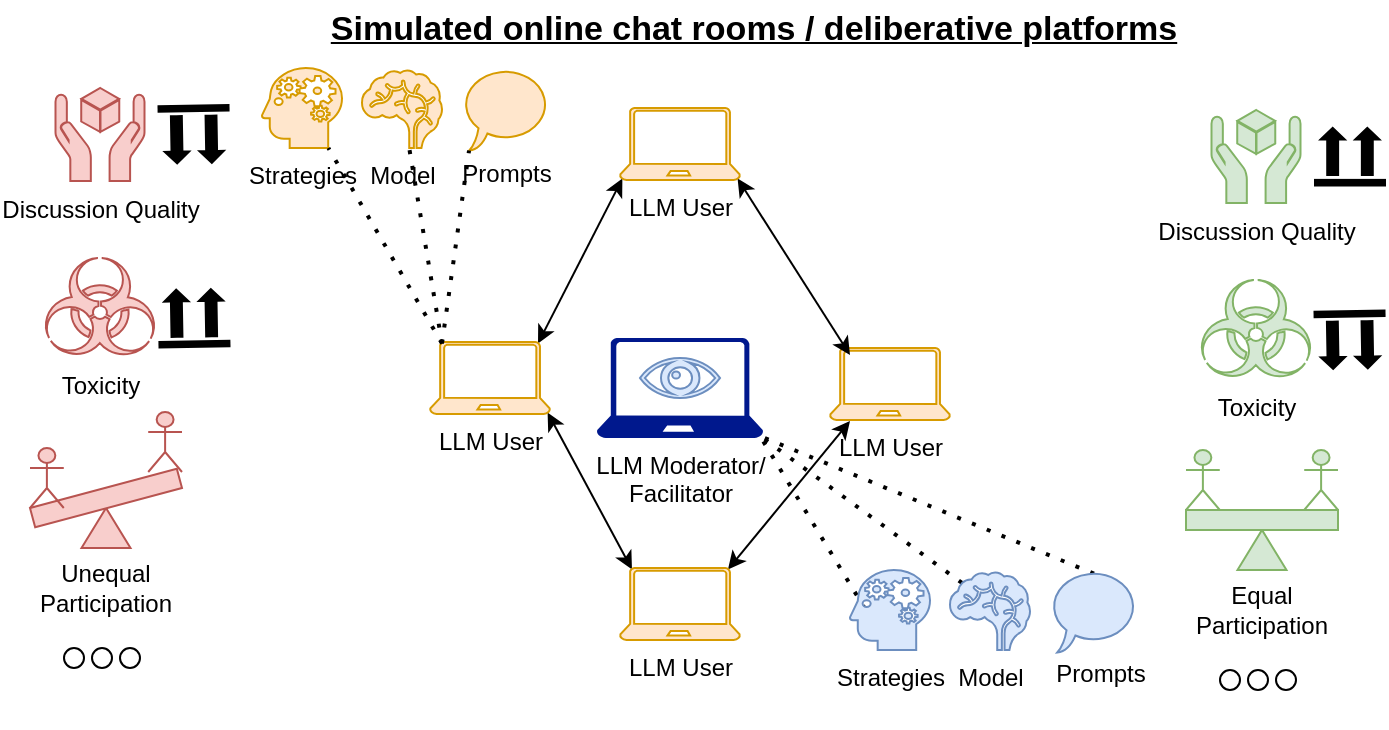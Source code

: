 <mxfile version="24.7.17">
  <diagram name="Page-1" id="kuyQ8Ffgp0a_dQGPY02l">
    <mxGraphModel dx="1478" dy="943" grid="1" gridSize="10" guides="1" tooltips="1" connect="1" arrows="1" fold="1" page="1" pageScale="1" pageWidth="850" pageHeight="1100" math="0" shadow="0">
      <root>
        <mxCell id="0" />
        <mxCell id="1" parent="0" />
        <mxCell id="Ns06nyAxxZCVgoRq7tHa-11" value="" style="endArrow=classic;startArrow=classic;html=1;rounded=0;entryX=0.1;entryY=0.02;entryDx=0;entryDy=0;entryPerimeter=0;exitX=0.98;exitY=0.98;exitDx=0;exitDy=0;exitPerimeter=0;" parent="1" source="8N-HG8ODMe7yR5lK4It6-2" target="8N-HG8ODMe7yR5lK4It6-6" edge="1">
          <mxGeometry width="50" height="50" relative="1" as="geometry">
            <mxPoint x="266" y="218.333" as="sourcePoint" />
            <mxPoint x="326" y="291.667" as="targetPoint" />
          </mxGeometry>
        </mxCell>
        <mxCell id="Ns06nyAxxZCVgoRq7tHa-46" value="" style="endArrow=none;dashed=1;html=1;dashPattern=1 3;strokeWidth=2;rounded=0;exitX=0.5;exitY=0.045;exitDx=0;exitDy=0;exitPerimeter=0;entryX=0.98;entryY=0.98;entryDx=0;entryDy=0;entryPerimeter=0;" parent="1" source="Ns06nyAxxZCVgoRq7tHa-39" target="Ns06nyAxxZCVgoRq7tHa-34" edge="1">
          <mxGeometry width="50" height="50" relative="1" as="geometry">
            <mxPoint x="354" y="98" as="sourcePoint" />
            <mxPoint x="465" y="195" as="targetPoint" />
          </mxGeometry>
        </mxCell>
        <mxCell id="Ns06nyAxxZCVgoRq7tHa-45" value="" style="endArrow=none;dashed=1;html=1;dashPattern=1 3;strokeWidth=2;rounded=0;exitX=0.15;exitY=0.135;exitDx=0;exitDy=0;exitPerimeter=0;entryX=0.98;entryY=0.98;entryDx=0;entryDy=0;entryPerimeter=0;" parent="1" source="Ns06nyAxxZCVgoRq7tHa-37" target="Ns06nyAxxZCVgoRq7tHa-34" edge="1">
          <mxGeometry width="50" height="50" relative="1" as="geometry">
            <mxPoint x="344" y="88" as="sourcePoint" />
            <mxPoint x="455" y="185" as="targetPoint" />
          </mxGeometry>
        </mxCell>
        <mxCell id="Ns06nyAxxZCVgoRq7tHa-44" value="" style="endArrow=none;dashed=1;html=1;dashPattern=1 3;strokeWidth=2;rounded=0;exitX=0.5;exitY=1;exitDx=0;exitDy=0;exitPerimeter=0;entryX=0.98;entryY=0.98;entryDx=0;entryDy=0;entryPerimeter=0;" parent="1" source="Ns06nyAxxZCVgoRq7tHa-36" target="Ns06nyAxxZCVgoRq7tHa-34" edge="1">
          <mxGeometry width="50" height="50" relative="1" as="geometry">
            <mxPoint x="364" y="290" as="sourcePoint" />
            <mxPoint x="414" y="240" as="targetPoint" />
          </mxGeometry>
        </mxCell>
        <mxCell id="Ns06nyAxxZCVgoRq7tHa-31" value="&lt;b&gt;&lt;u&gt;&lt;font style=&quot;font-size: 17px;&quot;&gt;Simulated online chat rooms / deliberative platforms&lt;/font&gt;&lt;/u&gt;&lt;/b&gt;" style="text;html=1;align=center;verticalAlign=middle;whiteSpace=wrap;rounded=0;" parent="1" vertex="1">
          <mxGeometry x="146" y="6" width="464" height="30" as="geometry" />
        </mxCell>
        <mxCell id="Ns06nyAxxZCVgoRq7tHa-63" value="" style="group" parent="1" vertex="1" connectable="0">
          <mxGeometry x="368" y="40" width="326" height="330" as="geometry" />
        </mxCell>
        <mxCell id="Ns06nyAxxZCVgoRq7tHa-32" value="" style="group" parent="Ns06nyAxxZCVgoRq7tHa-63" vertex="1" connectable="0">
          <mxGeometry y="20" width="326" height="310" as="geometry" />
        </mxCell>
        <mxCell id="Ns06nyAxxZCVgoRq7tHa-47" value="" style="shape=mxgraph.signs.safety.store_right_up_1;html=1;pointerEvents=1;fillColor=#000000;strokeColor=none;verticalLabelPosition=bottom;verticalAlign=top;align=center;sketch=0;rotation=-181;" parent="Ns06nyAxxZCVgoRq7tHa-32" vertex="1">
          <mxGeometry x="290" y="101" width="36" height="30" as="geometry" />
        </mxCell>
        <mxCell id="Ns06nyAxxZCVgoRq7tHa-48" value="Toxicity" style="shape=mxgraph.signs.safety.biohazard;html=1;pointerEvents=1;fillColor=#d5e8d4;strokeColor=#82b366;verticalLabelPosition=bottom;verticalAlign=top;align=center;sketch=0;" parent="Ns06nyAxxZCVgoRq7tHa-32" vertex="1">
          <mxGeometry x="232" y="86" width="58" height="50" as="geometry" />
        </mxCell>
        <mxCell id="Ns06nyAxxZCVgoRq7tHa-49" value="Discussion Quality" style="shape=mxgraph.signs.safety.handle_with_care;html=1;pointerEvents=1;fillColor=#d5e8d4;strokeColor=#82b366;verticalLabelPosition=bottom;verticalAlign=top;align=center;sketch=0;" parent="Ns06nyAxxZCVgoRq7tHa-32" vertex="1">
          <mxGeometry x="238.75" y="1" width="44.5" height="46.5" as="geometry" />
        </mxCell>
        <mxCell id="Ns06nyAxxZCVgoRq7tHa-50" value="" style="shape=mxgraph.signs.safety.store_right_up_1;html=1;pointerEvents=1;fillColor=#000000;strokeColor=none;verticalLabelPosition=bottom;verticalAlign=top;align=center;sketch=0;rotation=0;" parent="Ns06nyAxxZCVgoRq7tHa-32" vertex="1">
          <mxGeometry x="290" y="9.25" width="36" height="30" as="geometry" />
        </mxCell>
        <mxCell id="Ns06nyAxxZCVgoRq7tHa-57" value="" style="group;" parent="Ns06nyAxxZCVgoRq7tHa-32" vertex="1" connectable="0">
          <mxGeometry x="226" y="171" width="76" height="60" as="geometry" />
        </mxCell>
        <mxCell id="Ns06nyAxxZCVgoRq7tHa-53" value="" style="verticalLabelPosition=bottom;verticalAlign=top;html=1;shape=mxgraph.basic.acute_triangle;dx=0.5;fillColor=#d5e8d4;strokeColor=#82b366;" parent="Ns06nyAxxZCVgoRq7tHa-57" vertex="1">
          <mxGeometry x="25.756" y="40" width="24.489" height="20" as="geometry" />
        </mxCell>
        <mxCell id="Ns06nyAxxZCVgoRq7tHa-54" value="" style="verticalLabelPosition=bottom;verticalAlign=top;html=1;shape=mxgraph.basic.rect;fillColor2=none;strokeWidth=1;size=20;indent=5;fillColor=#d5e8d4;strokeColor=#82b366;" parent="Ns06nyAxxZCVgoRq7tHa-57" vertex="1">
          <mxGeometry y="30" width="76" height="10" as="geometry" />
        </mxCell>
        <mxCell id="Ns06nyAxxZCVgoRq7tHa-55" value="" style="shape=umlActor;verticalLabelPosition=bottom;verticalAlign=top;html=1;outlineConnect=0;fillColor=#d5e8d4;strokeColor=#82b366;" parent="Ns06nyAxxZCVgoRq7tHa-57" vertex="1">
          <mxGeometry width="16.889" height="30" as="geometry" />
        </mxCell>
        <mxCell id="Ns06nyAxxZCVgoRq7tHa-56" value="" style="shape=umlActor;verticalLabelPosition=bottom;verticalAlign=top;html=1;outlineConnect=0;fillColor=#d5e8d4;strokeColor=#82b366;" parent="Ns06nyAxxZCVgoRq7tHa-57" vertex="1">
          <mxGeometry x="59.111" width="16.889" height="30" as="geometry" />
        </mxCell>
        <mxCell id="Ns06nyAxxZCVgoRq7tHa-58" value="Equal Participation" style="text;html=1;align=center;verticalAlign=middle;whiteSpace=wrap;rounded=0;" parent="Ns06nyAxxZCVgoRq7tHa-32" vertex="1">
          <mxGeometry x="229" y="241" width="70" height="20" as="geometry" />
        </mxCell>
        <mxCell id="Ns06nyAxxZCVgoRq7tHa-59" value="" style="ellipse;whiteSpace=wrap;html=1;" parent="Ns06nyAxxZCVgoRq7tHa-32" vertex="1">
          <mxGeometry x="243" y="281" width="10" height="10" as="geometry" />
        </mxCell>
        <mxCell id="Ns06nyAxxZCVgoRq7tHa-36" value="Strategies" style="shape=mxgraph.signs.healthcare.mental_health;html=1;pointerEvents=1;fillColor=#dae8fc;strokeColor=#6c8ebf;verticalLabelPosition=bottom;verticalAlign=top;align=center;sketch=0;" parent="Ns06nyAxxZCVgoRq7tHa-32" vertex="1">
          <mxGeometry x="58" y="231" width="40" height="40" as="geometry" />
        </mxCell>
        <mxCell id="Ns06nyAxxZCVgoRq7tHa-37" value="Model" style="shape=mxgraph.signs.healthcare.brain;html=1;pointerEvents=1;fillColor=#dae8fc;strokeColor=#6c8ebf;verticalLabelPosition=bottom;verticalAlign=top;align=center;sketch=0;" parent="Ns06nyAxxZCVgoRq7tHa-32" vertex="1">
          <mxGeometry x="108" y="232.25" width="40" height="38.75" as="geometry" />
        </mxCell>
        <mxCell id="Ns06nyAxxZCVgoRq7tHa-39" value="" style="whiteSpace=wrap;html=1;shape=mxgraph.basic.oval_callout;fillColor=#dae8fc;strokeColor=#6c8ebf;" parent="Ns06nyAxxZCVgoRq7tHa-32" vertex="1">
          <mxGeometry x="158" y="231" width="44" height="41.25" as="geometry" />
        </mxCell>
        <mxCell id="Ns06nyAxxZCVgoRq7tHa-40" value="Prompts" style="text;html=1;align=center;verticalAlign=middle;resizable=0;points=[];autosize=1;" parent="Ns06nyAxxZCVgoRq7tHa-32" vertex="1">
          <mxGeometry x="148" y="268" width="70" height="30" as="geometry" />
        </mxCell>
        <mxCell id="8N-HG8ODMe7yR5lK4It6-5" value="LLM User" style="sketch=0;aspect=fixed;pointerEvents=1;shadow=0;dashed=0;html=1;strokeColor=#d79b00;labelPosition=center;verticalLabelPosition=bottom;verticalAlign=top;align=center;fillColor=#ffe6cc;shape=mxgraph.azure.laptop" parent="Ns06nyAxxZCVgoRq7tHa-32" vertex="1">
          <mxGeometry x="48" y="120" width="60" height="36" as="geometry" />
        </mxCell>
        <mxCell id="Ns06nyAxxZCVgoRq7tHa-61" value="" style="ellipse;whiteSpace=wrap;html=1;" parent="Ns06nyAxxZCVgoRq7tHa-63" vertex="1">
          <mxGeometry x="257" y="301" width="10" height="10" as="geometry" />
        </mxCell>
        <mxCell id="Ns06nyAxxZCVgoRq7tHa-62" value="" style="ellipse;whiteSpace=wrap;html=1;" parent="Ns06nyAxxZCVgoRq7tHa-63" vertex="1">
          <mxGeometry x="271" y="301" width="10" height="10" as="geometry" />
        </mxCell>
        <mxCell id="Ns06nyAxxZCVgoRq7tHa-8" value="" style="endArrow=classic;startArrow=classic;html=1;rounded=0;exitX=0.9;exitY=0.02;exitDx=0;exitDy=0;exitPerimeter=0;entryX=0.02;entryY=0.98;entryDx=0;entryDy=0;entryPerimeter=0;" parent="1" source="8N-HG8ODMe7yR5lK4It6-2" target="8N-HG8ODMe7yR5lK4It6-3" edge="1">
          <mxGeometry width="50" height="50" relative="1" as="geometry">
            <mxPoint x="266" y="181.667" as="sourcePoint" />
            <mxPoint x="326" y="108.333" as="targetPoint" />
          </mxGeometry>
        </mxCell>
        <mxCell id="Ns06nyAxxZCVgoRq7tHa-12" value="" style="endArrow=classic;startArrow=classic;html=1;rounded=0;exitX=0.9;exitY=0.02;exitDx=0;exitDy=0;exitPerimeter=0;" parent="1" source="8N-HG8ODMe7yR5lK4It6-6" edge="1">
          <mxGeometry width="50" height="50" relative="1" as="geometry">
            <mxPoint x="356" y="293.5" as="sourcePoint" />
            <mxPoint x="426" y="216.5" as="targetPoint" />
          </mxGeometry>
        </mxCell>
        <mxCell id="Ns06nyAxxZCVgoRq7tHa-34" value="LLM Moderator/&lt;div&gt;Facilitator&lt;/div&gt;" style="sketch=0;aspect=fixed;pointerEvents=1;shadow=0;dashed=0;html=1;strokeColor=none;labelPosition=center;verticalLabelPosition=bottom;verticalAlign=top;align=center;fillColor=#00188D;shape=mxgraph.azure.laptop" parent="1" vertex="1">
          <mxGeometry x="299.33" y="175" width="83.33" height="50" as="geometry" />
        </mxCell>
        <mxCell id="Ns06nyAxxZCVgoRq7tHa-35" value="" style="shape=mxgraph.signs.healthcare.eye;html=1;pointerEvents=1;fillColor=#dae8fc;strokeColor=#6c8ebf;verticalLabelPosition=bottom;verticalAlign=top;align=center;sketch=0;" parent="1" vertex="1">
          <mxGeometry x="321" y="185" width="40" height="20" as="geometry" />
        </mxCell>
        <mxCell id="8N-HG8ODMe7yR5lK4It6-2" value="LLM User" style="sketch=0;aspect=fixed;pointerEvents=1;shadow=0;dashed=0;html=1;strokeColor=#d79b00;labelPosition=center;verticalLabelPosition=bottom;verticalAlign=top;align=center;fillColor=#ffe6cc;shape=mxgraph.azure.laptop" parent="1" vertex="1">
          <mxGeometry x="216" y="177" width="60" height="36" as="geometry" />
        </mxCell>
        <mxCell id="8N-HG8ODMe7yR5lK4It6-4" value="" style="endArrow=classic;startArrow=classic;html=1;rounded=0;entryX=0.98;entryY=0.98;entryDx=0;entryDy=0;entryPerimeter=0;" parent="1" target="8N-HG8ODMe7yR5lK4It6-3" edge="1">
          <mxGeometry width="50" height="50" relative="1" as="geometry">
            <mxPoint x="426" y="183.5" as="sourcePoint" />
            <mxPoint x="356" y="106.5" as="targetPoint" />
          </mxGeometry>
        </mxCell>
        <mxCell id="8N-HG8ODMe7yR5lK4It6-3" value="LLM User" style="sketch=0;aspect=fixed;pointerEvents=1;shadow=0;dashed=0;html=1;strokeColor=#d79b00;labelPosition=center;verticalLabelPosition=bottom;verticalAlign=top;align=center;fillColor=#ffe6cc;shape=mxgraph.azure.laptop" parent="1" vertex="1">
          <mxGeometry x="310.99" y="60" width="60" height="36" as="geometry" />
        </mxCell>
        <mxCell id="8N-HG8ODMe7yR5lK4It6-6" value="LLM User" style="sketch=0;aspect=fixed;pointerEvents=1;shadow=0;dashed=0;html=1;strokeColor=#d79b00;labelPosition=center;verticalLabelPosition=bottom;verticalAlign=top;align=center;fillColor=#ffe6cc;shape=mxgraph.azure.laptop" parent="1" vertex="1">
          <mxGeometry x="310.99" y="290" width="60" height="36" as="geometry" />
        </mxCell>
        <mxCell id="8N-HG8ODMe7yR5lK4It6-7" value="Strategies" style="shape=mxgraph.signs.healthcare.mental_health;html=1;pointerEvents=1;fillColor=#ffe6cc;strokeColor=#d79b00;verticalLabelPosition=bottom;verticalAlign=top;align=center;sketch=0;" parent="1" vertex="1">
          <mxGeometry x="132" y="40" width="40" height="40" as="geometry" />
        </mxCell>
        <mxCell id="8N-HG8ODMe7yR5lK4It6-8" value="Model" style="shape=mxgraph.signs.healthcare.brain;html=1;pointerEvents=1;fillColor=#ffe6cc;strokeColor=#d79b00;verticalLabelPosition=bottom;verticalAlign=top;align=center;sketch=0;" parent="1" vertex="1">
          <mxGeometry x="182" y="41.25" width="40" height="38.75" as="geometry" />
        </mxCell>
        <mxCell id="8N-HG8ODMe7yR5lK4It6-9" value="" style="whiteSpace=wrap;html=1;shape=mxgraph.basic.oval_callout;fillColor=#ffe6cc;strokeColor=#d79b00;" parent="1" vertex="1">
          <mxGeometry x="232" y="40" width="44" height="41.25" as="geometry" />
        </mxCell>
        <mxCell id="8N-HG8ODMe7yR5lK4It6-10" value="Prompts" style="text;html=1;align=center;verticalAlign=middle;resizable=0;points=[];autosize=1;" parent="1" vertex="1">
          <mxGeometry x="219" y="78" width="70" height="30" as="geometry" />
        </mxCell>
        <mxCell id="8N-HG8ODMe7yR5lK4It6-11" value="" style="shape=mxgraph.signs.safety.store_right_up_1;html=1;pointerEvents=1;fillColor=#000000;strokeColor=none;verticalLabelPosition=bottom;verticalAlign=top;align=center;sketch=0;rotation=-1;" parent="1" vertex="1">
          <mxGeometry x="80" y="150" width="36" height="30" as="geometry" />
        </mxCell>
        <mxCell id="8N-HG8ODMe7yR5lK4It6-12" value="Toxicity" style="shape=mxgraph.signs.safety.biohazard;html=1;pointerEvents=1;fillColor=#f8cecc;strokeColor=#b85450;verticalLabelPosition=bottom;verticalAlign=top;align=center;sketch=0;" parent="1" vertex="1">
          <mxGeometry x="22" y="135" width="58" height="50" as="geometry" />
        </mxCell>
        <mxCell id="8N-HG8ODMe7yR5lK4It6-13" value="Discussion Quality" style="shape=mxgraph.signs.safety.handle_with_care;html=1;pointerEvents=1;fillColor=#f8cecc;strokeColor=#b85450;verticalLabelPosition=bottom;verticalAlign=top;align=center;sketch=0;" parent="1" vertex="1">
          <mxGeometry x="28.75" y="50" width="44.5" height="46.5" as="geometry" />
        </mxCell>
        <mxCell id="8N-HG8ODMe7yR5lK4It6-14" value="" style="shape=mxgraph.signs.safety.store_right_up_1;html=1;pointerEvents=1;fillColor=#000000;strokeColor=none;verticalLabelPosition=bottom;verticalAlign=top;align=center;sketch=0;rotation=-181;" parent="1" vertex="1">
          <mxGeometry x="80" y="58.25" width="36" height="30" as="geometry" />
        </mxCell>
        <mxCell id="8N-HG8ODMe7yR5lK4It6-15" value="" style="group;" parent="1" vertex="1" connectable="0">
          <mxGeometry x="16" y="220" width="76" height="60" as="geometry" />
        </mxCell>
        <mxCell id="8N-HG8ODMe7yR5lK4It6-16" value="" style="verticalLabelPosition=bottom;verticalAlign=top;html=1;shape=mxgraph.basic.acute_triangle;dx=0.5;fillColor=#f8cecc;strokeColor=#b85450;" parent="8N-HG8ODMe7yR5lK4It6-15" vertex="1">
          <mxGeometry x="25.756" y="40" width="24.489" height="20" as="geometry" />
        </mxCell>
        <mxCell id="8N-HG8ODMe7yR5lK4It6-17" value="" style="verticalLabelPosition=bottom;verticalAlign=top;html=1;shape=mxgraph.basic.rect;fillColor2=none;strokeWidth=1;size=20;indent=5;fillColor=#f8cecc;strokeColor=#b85450;rotation=-15;" parent="8N-HG8ODMe7yR5lK4It6-15" vertex="1">
          <mxGeometry y="30" width="76" height="10" as="geometry" />
        </mxCell>
        <mxCell id="8N-HG8ODMe7yR5lK4It6-18" value="" style="shape=umlActor;verticalLabelPosition=bottom;verticalAlign=top;html=1;outlineConnect=0;fillColor=#f8cecc;strokeColor=#b85450;" parent="8N-HG8ODMe7yR5lK4It6-15" vertex="1">
          <mxGeometry y="10" width="16.889" height="30" as="geometry" />
        </mxCell>
        <mxCell id="8N-HG8ODMe7yR5lK4It6-19" value="" style="shape=umlActor;verticalLabelPosition=bottom;verticalAlign=top;html=1;outlineConnect=0;fillColor=#f8cecc;strokeColor=#b85450;" parent="8N-HG8ODMe7yR5lK4It6-15" vertex="1">
          <mxGeometry x="59.111" y="-8" width="16.889" height="30" as="geometry" />
        </mxCell>
        <mxCell id="8N-HG8ODMe7yR5lK4It6-20" value="Unequal Participation" style="text;html=1;align=center;verticalAlign=middle;whiteSpace=wrap;rounded=0;" parent="1" vertex="1">
          <mxGeometry x="19" y="290" width="70" height="20" as="geometry" />
        </mxCell>
        <mxCell id="8N-HG8ODMe7yR5lK4It6-21" value="" style="ellipse;whiteSpace=wrap;html=1;" parent="1" vertex="1">
          <mxGeometry x="33" y="330" width="10" height="10" as="geometry" />
        </mxCell>
        <mxCell id="8N-HG8ODMe7yR5lK4It6-22" value="" style="ellipse;whiteSpace=wrap;html=1;" parent="1" vertex="1">
          <mxGeometry x="47" y="330" width="10" height="10" as="geometry" />
        </mxCell>
        <mxCell id="8N-HG8ODMe7yR5lK4It6-23" value="" style="ellipse;whiteSpace=wrap;html=1;" parent="1" vertex="1">
          <mxGeometry x="61" y="330" width="10" height="10" as="geometry" />
        </mxCell>
        <mxCell id="8N-HG8ODMe7yR5lK4It6-24" value="" style="endArrow=none;dashed=1;html=1;dashPattern=1 3;strokeWidth=2;rounded=0;exitX=0.1;exitY=0.02;exitDx=0;exitDy=0;exitPerimeter=0;entryX=0.83;entryY=1;entryDx=0;entryDy=0;entryPerimeter=0;" parent="1" source="8N-HG8ODMe7yR5lK4It6-2" target="8N-HG8ODMe7yR5lK4It6-7" edge="1">
          <mxGeometry width="50" height="50" relative="1" as="geometry">
            <mxPoint x="456" y="341" as="sourcePoint" />
            <mxPoint x="391" y="234" as="targetPoint" />
          </mxGeometry>
        </mxCell>
        <mxCell id="8N-HG8ODMe7yR5lK4It6-25" value="" style="endArrow=none;dashed=1;html=1;dashPattern=1 3;strokeWidth=2;rounded=0;exitX=0.1;exitY=0.02;exitDx=0;exitDy=0;exitPerimeter=0;entryX=0.59;entryY=1;entryDx=0;entryDy=0;entryPerimeter=0;" parent="1" source="8N-HG8ODMe7yR5lK4It6-2" target="8N-HG8ODMe7yR5lK4It6-8" edge="1">
          <mxGeometry width="50" height="50" relative="1" as="geometry">
            <mxPoint x="232" y="188" as="sourcePoint" />
            <mxPoint x="175" y="90" as="targetPoint" />
          </mxGeometry>
        </mxCell>
        <mxCell id="8N-HG8ODMe7yR5lK4It6-26" value="" style="endArrow=none;dashed=1;html=1;dashPattern=1 3;strokeWidth=2;rounded=0;exitX=0.1;exitY=0.02;exitDx=0;exitDy=0;exitPerimeter=0;entryX=0.08;entryY=1;entryDx=0;entryDy=0;entryPerimeter=0;" parent="1" source="8N-HG8ODMe7yR5lK4It6-2" target="8N-HG8ODMe7yR5lK4It6-9" edge="1">
          <mxGeometry width="50" height="50" relative="1" as="geometry">
            <mxPoint x="242" y="198" as="sourcePoint" />
            <mxPoint x="185" y="100" as="targetPoint" />
          </mxGeometry>
        </mxCell>
      </root>
    </mxGraphModel>
  </diagram>
</mxfile>
